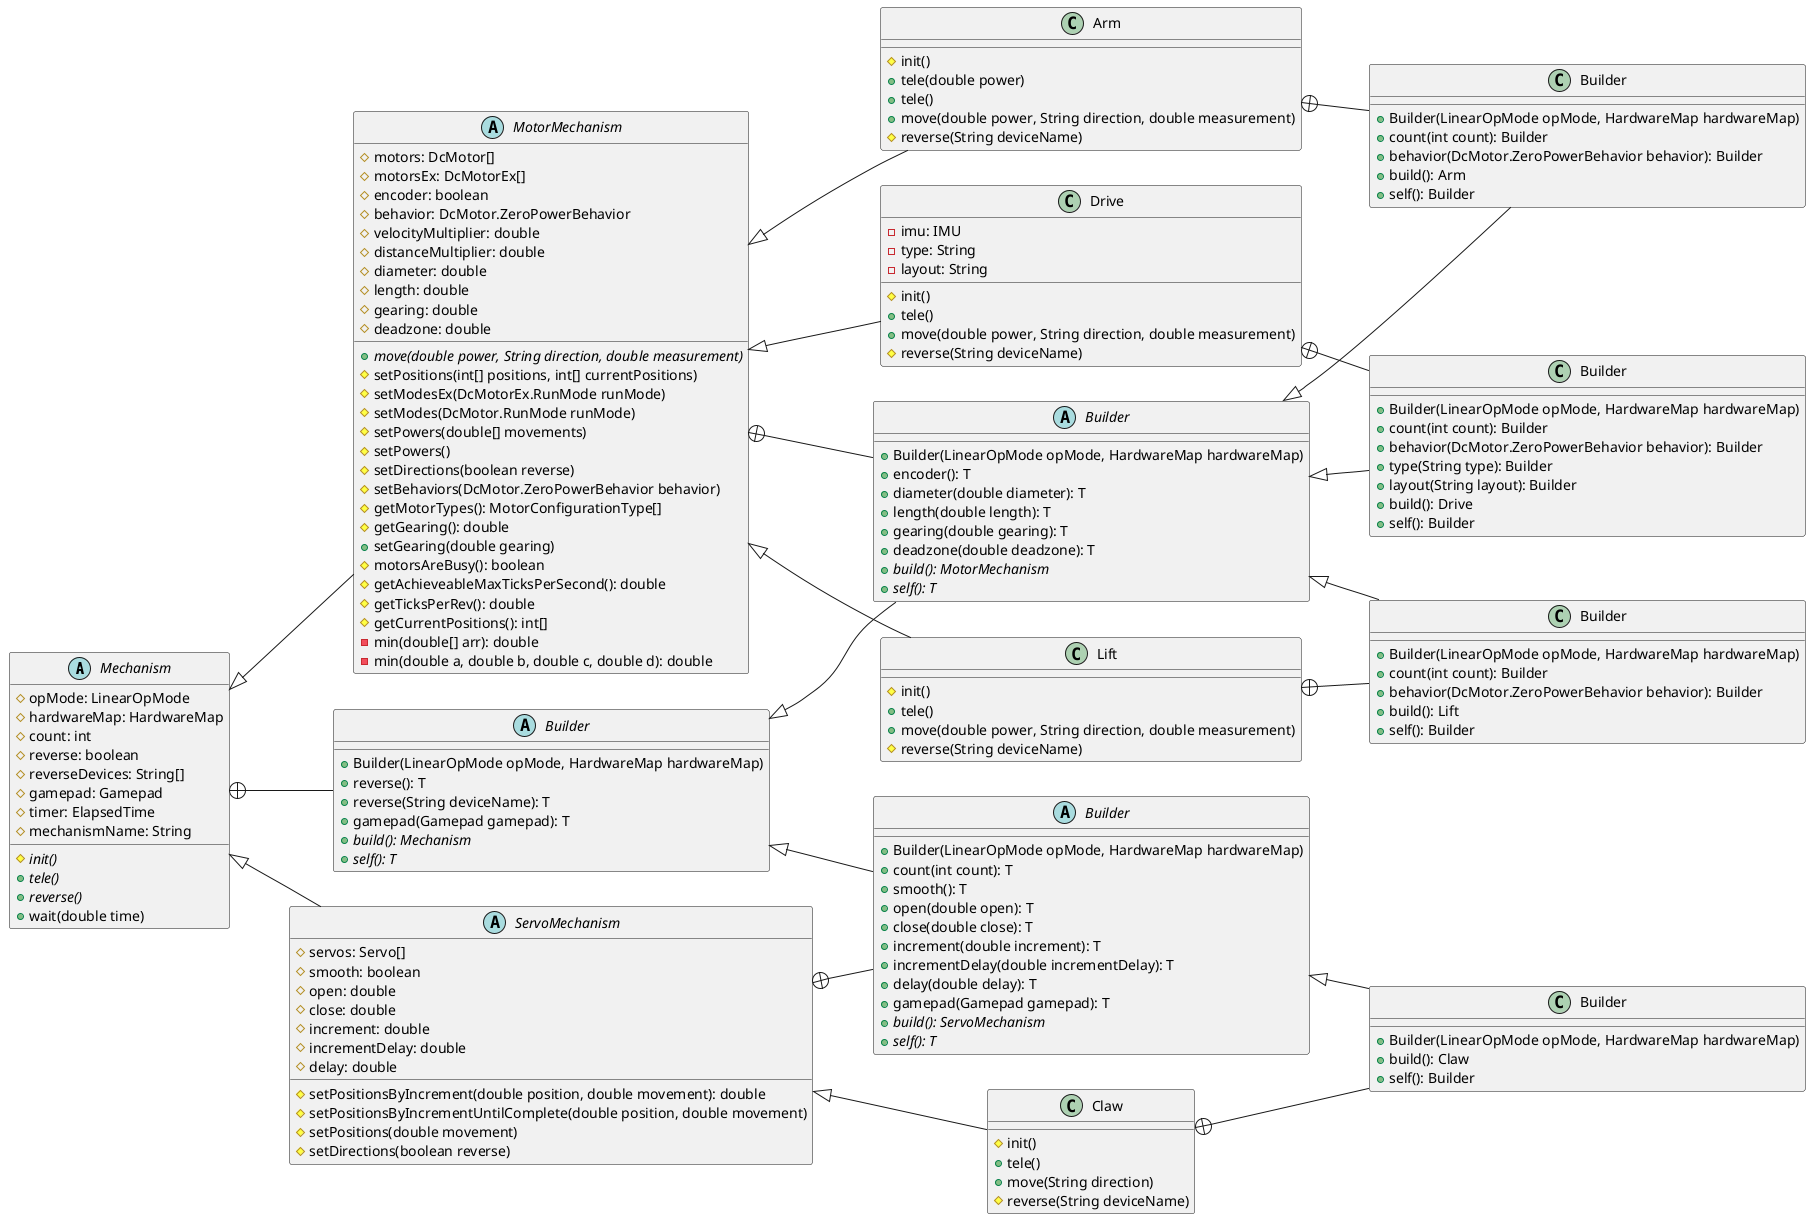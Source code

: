 @startuml

left to right direction

abstract class Mechanism {
    # opMode: LinearOpMode
    # hardwareMap: HardwareMap
    # count: int
    # reverse: boolean
    # reverseDevices: String[]
    # gamepad: Gamepad
    # timer: ElapsedTime
    # mechanismName: String
    {abstract}# init()
    {abstract}+ tele()
    {abstract}+ reverse()
    + wait(double time)
}

abstract class "Builder" as Mechanism_Builder {
    + Builder(LinearOpMode opMode, HardwareMap hardwareMap)
    + reverse(): T
    + reverse(String deviceName): T
    + gamepad(Gamepad gamepad): T
    {abstract}+ build(): Mechanism
    {abstract}+ self(): T
}

abstract class MotorMechanism {
    # motors: DcMotor[] 
    # motorsEx: DcMotorEx[] 
    # encoder: boolean
    # behavior: DcMotor.ZeroPowerBehavior
    # velocityMultiplier: double
    # distanceMultiplier: double
    # diameter: double
    # length: double
    # gearing: double
    # deadzone: double
    {abstract}+ move(double power, String direction, double measurement)
    # setPositions(int[] positions, int[] currentPositions)
    # setModesEx(DcMotorEx.RunMode runMode)
    # setModes(DcMotor.RunMode runMode)
    # setPowers(double[] movements)
    # setPowers()
    # setDirections(boolean reverse)
    # setBehaviors(DcMotor.ZeroPowerBehavior behavior)
    # getMotorTypes(): MotorConfigurationType[]
    # getGearing(): double
    + setGearing(double gearing)
    # motorsAreBusy(): boolean
    # getAchieveableMaxTicksPerSecond(): double
    # getTicksPerRev(): double
    # getCurrentPositions(): int[]
    - min(double[] arr): double
    - min(double a, double b, double c, double d): double
}

abstract class ServoMechanism {
    # servos: Servo[]
    # smooth: boolean
    # open: double
    # close: double
    # increment: double
    # incrementDelay: double
    # delay: double
    # setPositionsByIncrement(double position, double movement): double
    # setPositionsByIncrementUntilComplete(double position, double movement)
    # setPositions(double movement)
    # setDirections(boolean reverse)
}

abstract class "Builder" as MotorMechanism_Builder {
    + Builder(LinearOpMode opMode, HardwareMap hardwareMap)
    + encoder(): T
    + diameter(double diameter): T
    + length(double length): T
    + gearing(double gearing): T
    + deadzone(double deadzone): T
    {abstract}+ build(): MotorMechanism
    {abstract}+ self(): T
}

abstract class "Builder" as ServoMechanism_Builder {
    + Builder(LinearOpMode opMode, HardwareMap hardwareMap)
    + count(int count): T
    + smooth(): T
    + open(double open): T
    + close(double close): T
    + increment(double increment): T
    + incrementDelay(double incrementDelay): T
    + delay(double delay): T
    + gamepad(Gamepad gamepad): T
    {abstract}+ build(): ServoMechanism
    {abstract}+ self(): T
}

class Arm {
    # init()
    + tele(double power)
    + tele()
    + move(double power, String direction, double measurement)
    # reverse(String deviceName)
}

class Claw {
    # init()
    + tele()
    + move(String direction)
    # reverse(String deviceName)
}

class Drive {
    - imu: IMU
    - type: String
    - layout: String
    # init()
    + tele()
    + move(double power, String direction, double measurement)
    # reverse(String deviceName)
}

class Lift {
    # init()
    + tele()
    + move(double power, String direction, double measurement)
    # reverse(String deviceName)
}

class "Builder" as Arm_Builder {
    + Builder(LinearOpMode opMode, HardwareMap hardwareMap)
    + count(int count): Builder
    + behavior(DcMotor.ZeroPowerBehavior behavior): Builder
    + build(): Arm
    + self(): Builder
}

class "Builder" as Claw_Builder {
    + Builder(LinearOpMode opMode, HardwareMap hardwareMap)
    + build(): Claw
    + self(): Builder
}

class "Builder" as Drive_Builder {
    + Builder(LinearOpMode opMode, HardwareMap hardwareMap)
    + count(int count): Builder
    + behavior(DcMotor.ZeroPowerBehavior behavior): Builder
    + type(String type): Builder
    + layout(String layout): Builder
    + build(): Drive
    + self(): Builder
}

class "Builder" as Lift_Builder {
    + Builder(LinearOpMode opMode, HardwareMap hardwareMap)
    + count(int count): Builder
    + behavior(DcMotor.ZeroPowerBehavior behavior): Builder
    + build(): Lift
    + self(): Builder
}

Mechanism <|-- MotorMechanism
Mechanism <|-- ServoMechanism

MotorMechanism <|-- Arm
ServoMechanism <|-- Claw
MotorMechanism <|-- Drive
MotorMechanism <|-- Lift

Mechanism_Builder <|-- MotorMechanism_Builder
Mechanism_Builder <|-- ServoMechanism_Builder

MotorMechanism_Builder <|-- Arm_Builder
ServoMechanism_Builder <|-- Claw_Builder
MotorMechanism_Builder <|-- Drive_Builder
MotorMechanism_Builder <|-- Lift_Builder

Mechanism +-- Mechanism_Builder
MotorMechanism +-- MotorMechanism_Builder
ServoMechanism +-- ServoMechanism_Builder

Arm +-- Arm_Builder
Claw +-- Claw_Builder
Drive +-- Drive_Builder
Lift +-- Lift_Builder

@enduml